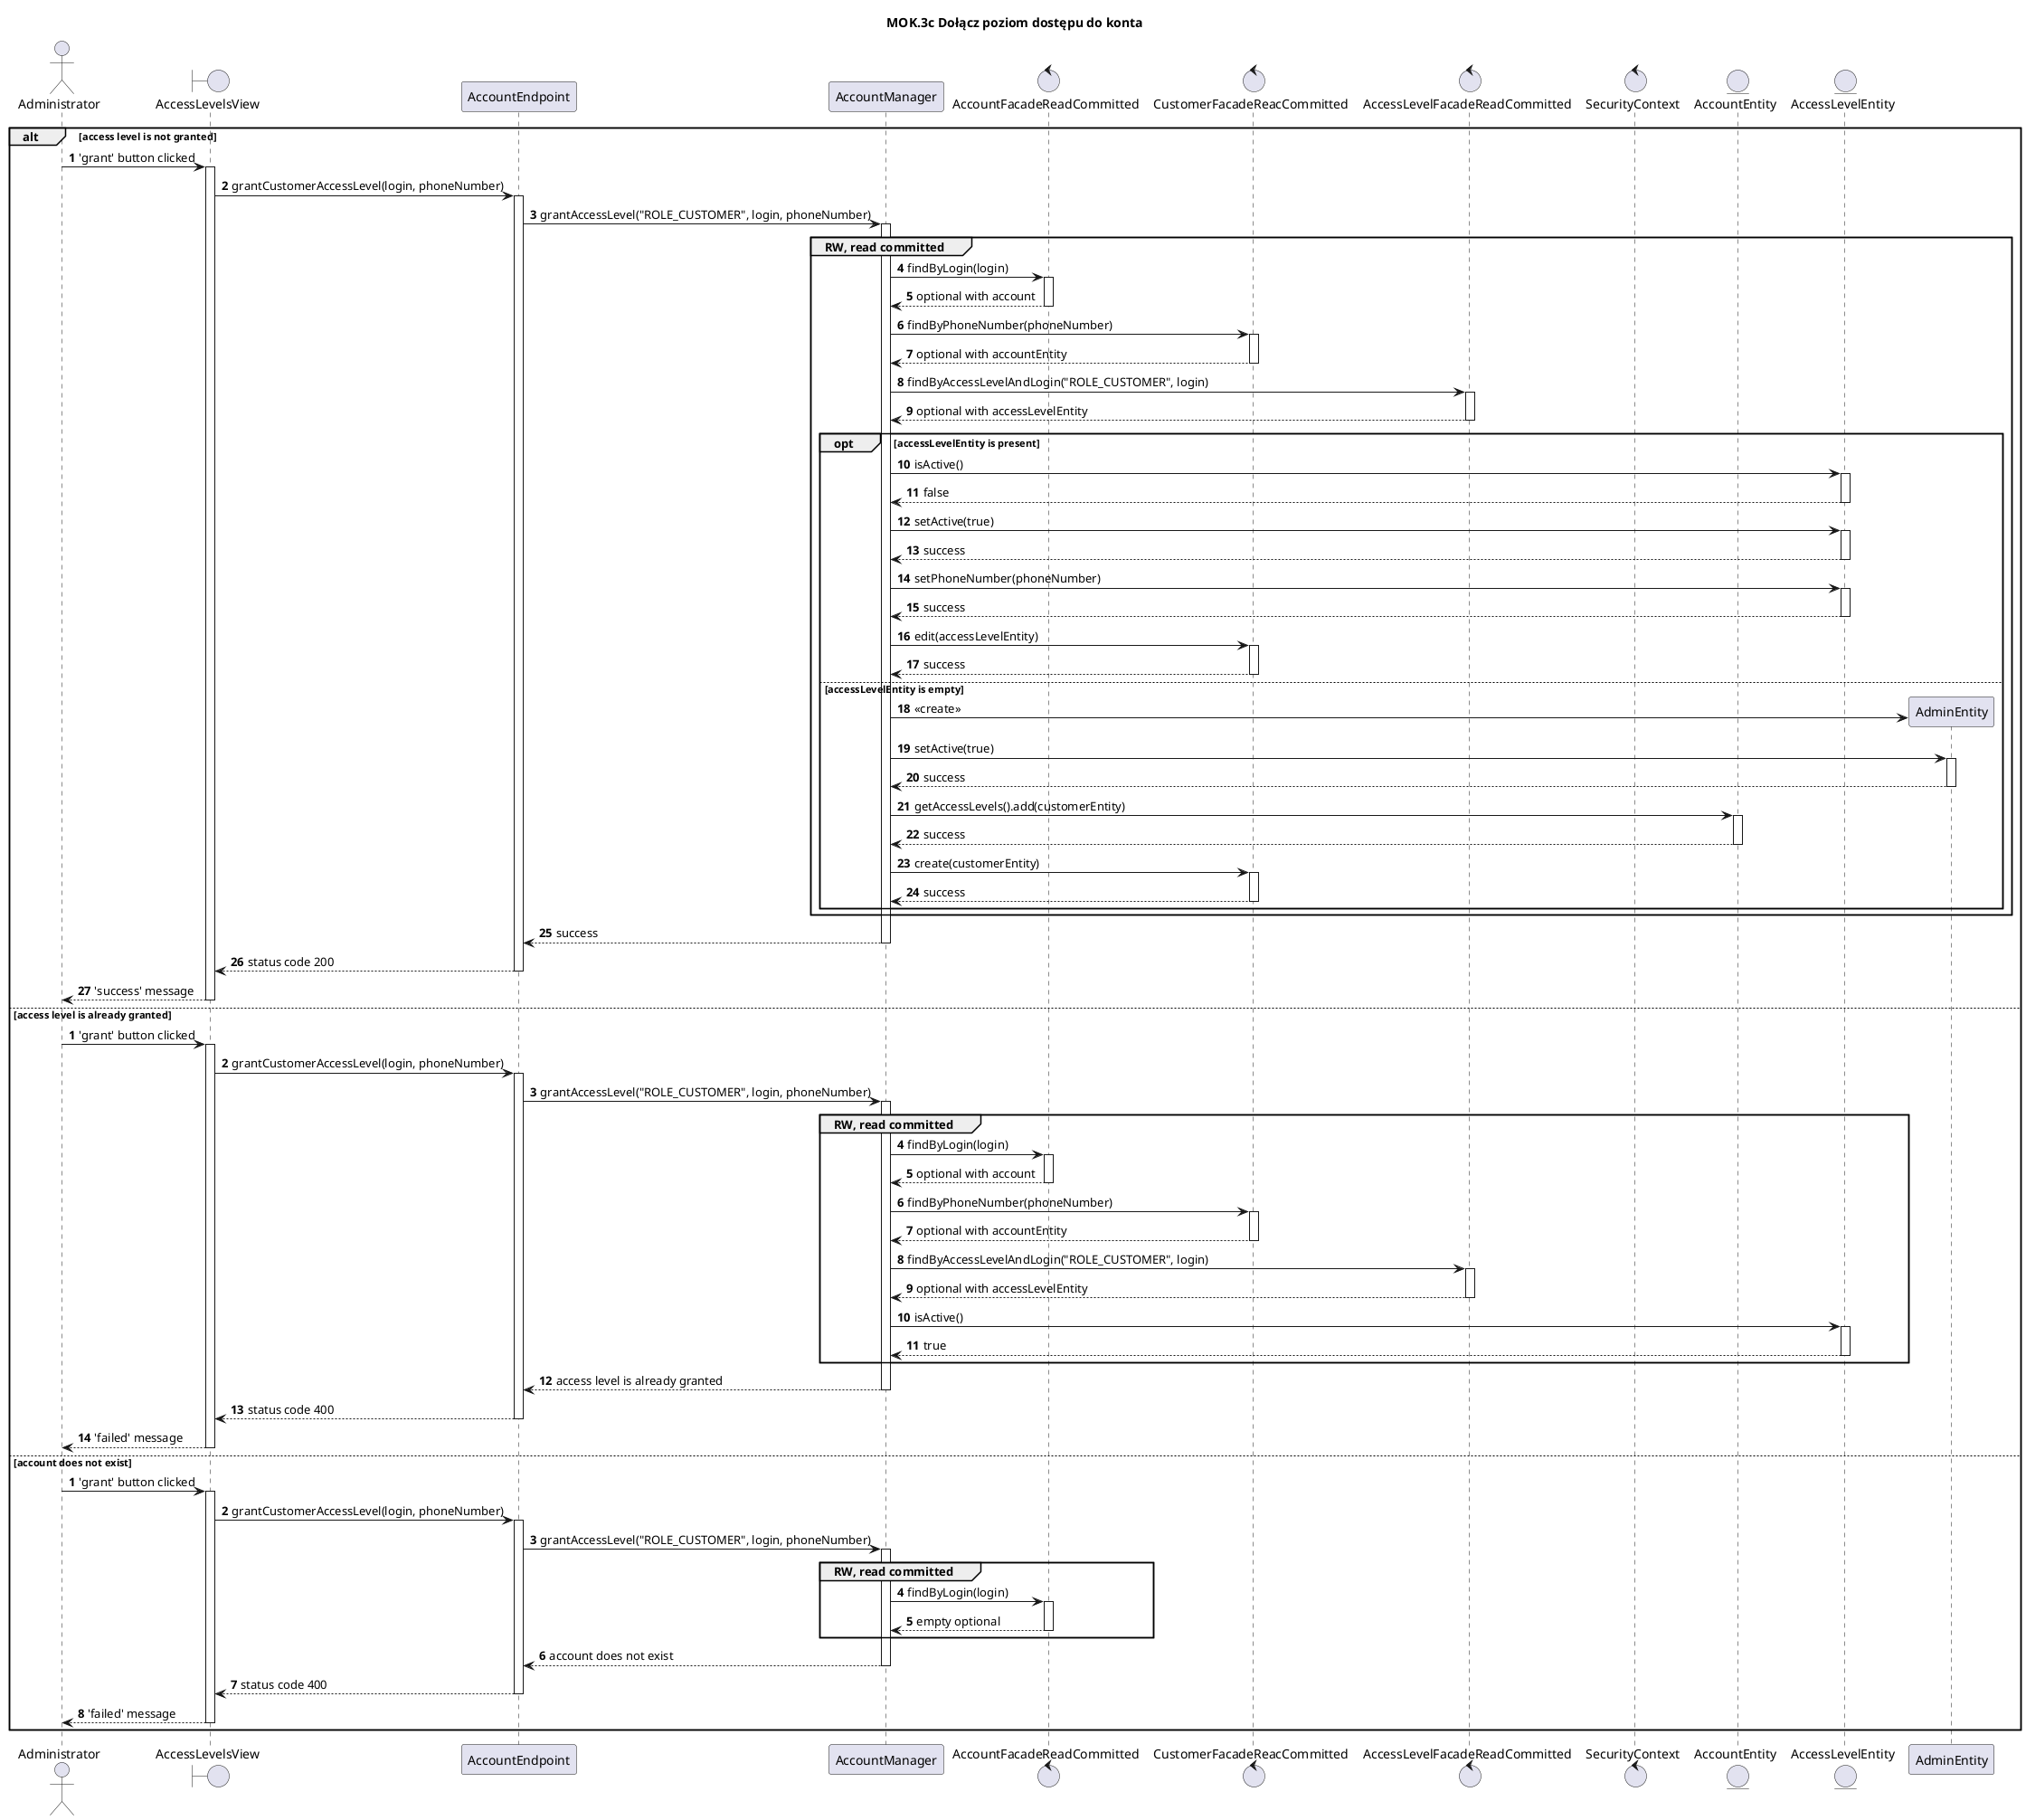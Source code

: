 @startuml

title MOK.3c Dołącz poziom dostępu do konta
autoactivate on
actor Administrator
boundary AccessLevelsView
participant AccountEndpoint
participant AccountManager
control AccountFacadeReadCommitted as AccountFacade
control CustomerFacadeReacCommitted as CustomerFacade
control AccessLevelFacadeReadCommitted as AccessLevelFacade
control SecurityContext
entity AccountEntity
entity AccessLevelEntity

alt access level is not granted
autonumber
    Administrator -> AccessLevelsView: 'grant' button clicked
        AccessLevelsView -> AccountEndpoint: grantCustomerAccessLevel(login, phoneNumber)
            AccountEndpoint -> AccountManager: grantAccessLevel("ROLE_CUSTOMER", login, phoneNumber)
            group RW, read committed
                AccountManager -> AccountFacade: findByLogin(login)
                return optional with account
                AccountManager -> CustomerFacade: findByPhoneNumber(phoneNumber)
                return optional with accountEntity
                AccountManager -> AccessLevelFacade: findByAccessLevelAndLogin("ROLE_CUSTOMER", login)
                return optional with accessLevelEntity
                opt accessLevelEntity is present
                    AccountManager -> AccessLevelEntity: isActive()
                    return false
                    AccountManager -> AccessLevelEntity: setActive(true)
                    return success
                    AccountManager -> AccessLevelEntity: setPhoneNumber(phoneNumber)
                    return success
                    AccountManager -> CustomerFacade: edit(accessLevelEntity)
                    return success
                else accessLevelEntity is empty
                    AccountManager -> AdminEntity **: <<create>>
                    AccountManager -> AdminEntity: setActive(true)
                    return success
                    AccountManager -> AccountEntity: getAccessLevels().add(customerEntity)
                    return success
                    AccountManager -> CustomerFacade: create(customerEntity)
                    return success
                end
            end
            return success
        return status code 200
    return 'success' message

else access level is already granted
autonumber
    Administrator -> AccessLevelsView: 'grant' button clicked
        AccessLevelsView -> AccountEndpoint: grantCustomerAccessLevel(login, phoneNumber)
            AccountEndpoint -> AccountManager: grantAccessLevel("ROLE_CUSTOMER", login, phoneNumber)
            group RW, read committed
                AccountManager -> AccountFacade: findByLogin(login)
                return optional with account
                AccountManager -> CustomerFacade: findByPhoneNumber(phoneNumber)
                return optional with accountEntity
                AccountManager -> AccessLevelFacade: findByAccessLevelAndLogin("ROLE_CUSTOMER", login)
                return optional with accessLevelEntity
                AccountManager -> AccessLevelEntity: isActive()
                return true
            end
            return access level is already granted
        return status code 400
    return 'failed' message

else account does not exist
autonumber
    Administrator -> AccessLevelsView: 'grant' button clicked
        AccessLevelsView -> AccountEndpoint: grantCustomerAccessLevel(login, phoneNumber)
            AccountEndpoint -> AccountManager: grantAccessLevel("ROLE_CUSTOMER", login, phoneNumber)
            group RW, read committed
                AccountManager -> AccountFacade: findByLogin(login)
                return empty optional
            end
            return account does not exist
        return status code 400
    return 'failed' message

end
@enduml
